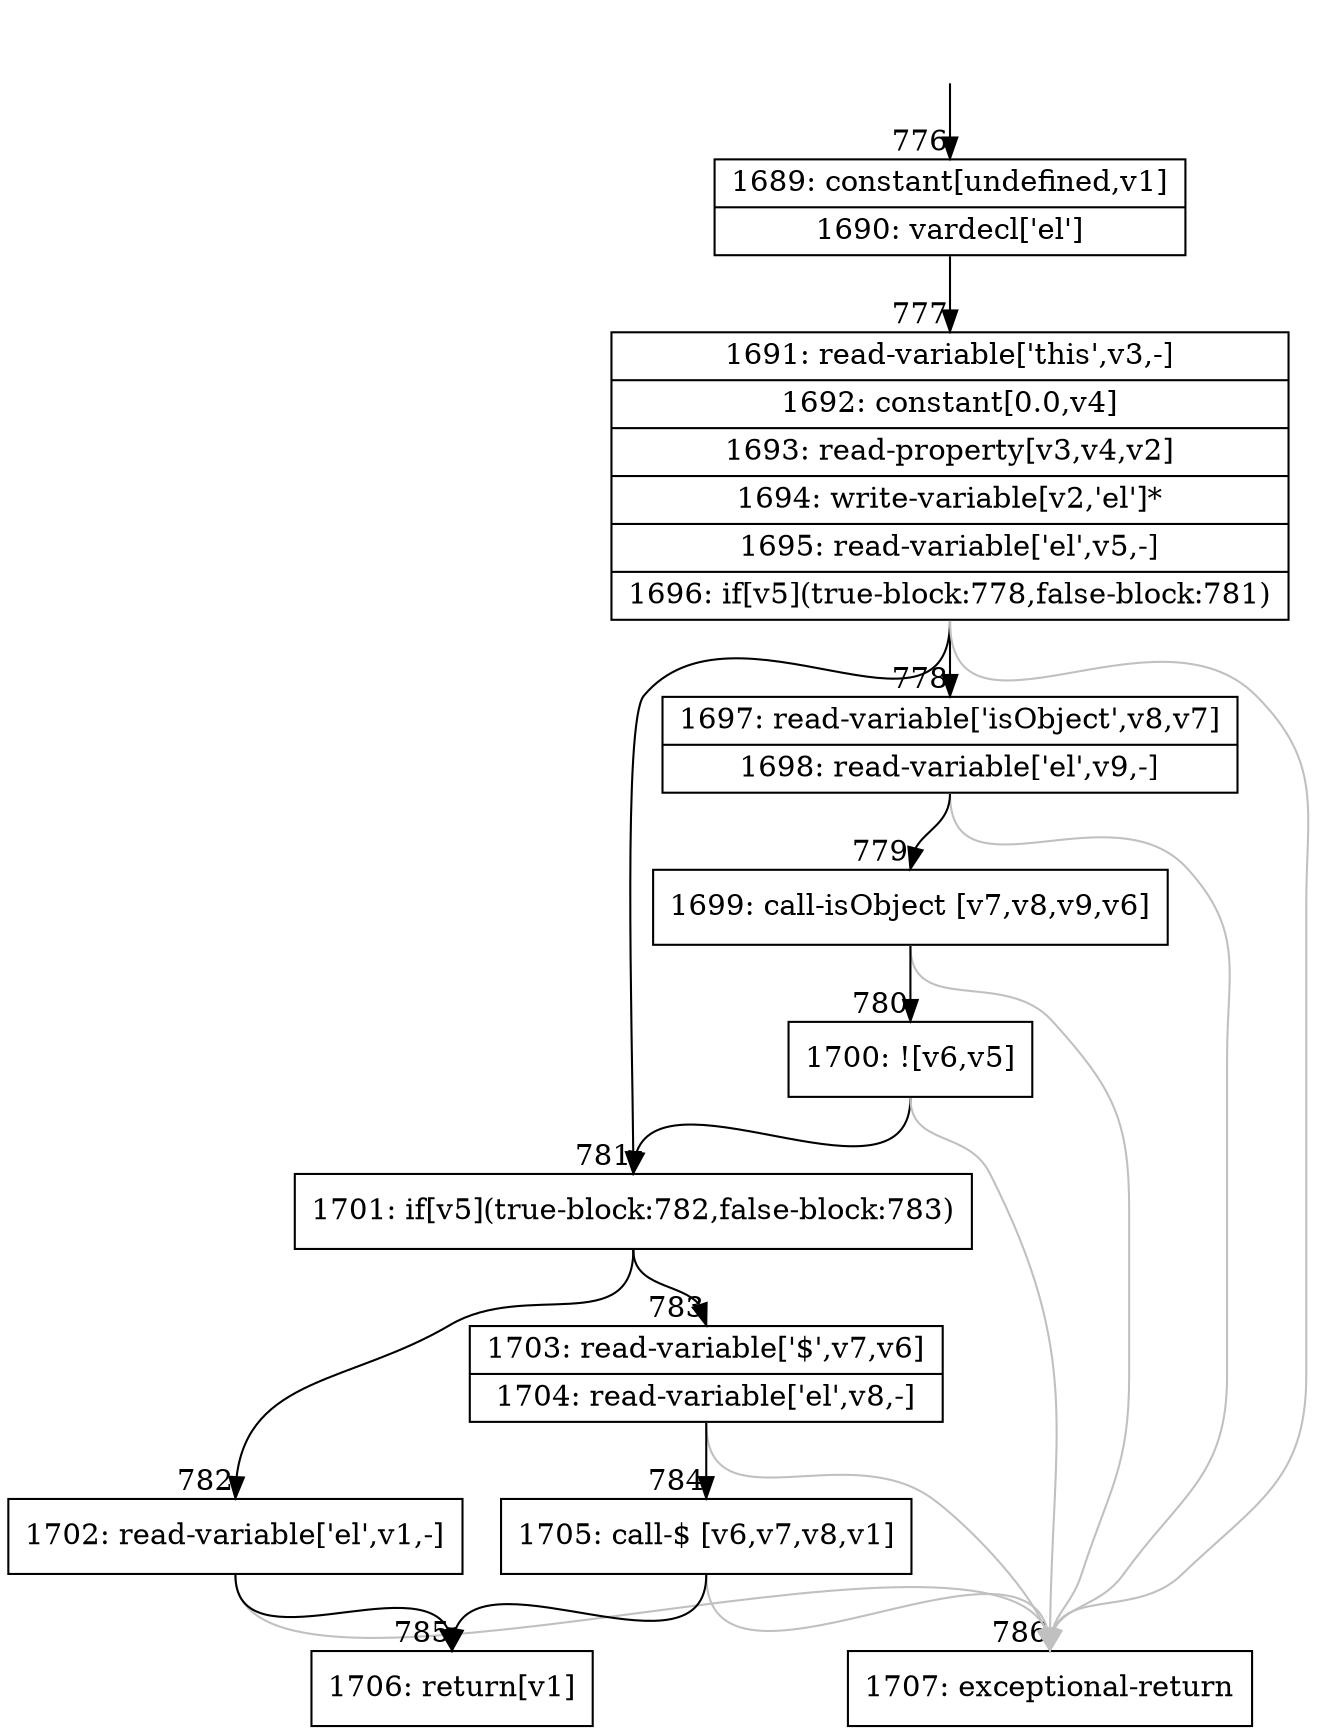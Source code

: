 digraph {
rankdir="TD"
BB_entry71[shape=none,label=""];
BB_entry71 -> BB776 [tailport=s, headport=n, headlabel="    776"]
BB776 [shape=record label="{1689: constant[undefined,v1]|1690: vardecl['el']}" ] 
BB776 -> BB777 [tailport=s, headport=n, headlabel="      777"]
BB777 [shape=record label="{1691: read-variable['this',v3,-]|1692: constant[0.0,v4]|1693: read-property[v3,v4,v2]|1694: write-variable[v2,'el']*|1695: read-variable['el',v5,-]|1696: if[v5](true-block:778,false-block:781)}" ] 
BB777 -> BB781 [tailport=s, headport=n, headlabel="      781"]
BB777 -> BB778 [tailport=s, headport=n, headlabel="      778"]
BB777 -> BB786 [tailport=s, headport=n, color=gray, headlabel="      786"]
BB778 [shape=record label="{1697: read-variable['isObject',v8,v7]|1698: read-variable['el',v9,-]}" ] 
BB778 -> BB779 [tailport=s, headport=n, headlabel="      779"]
BB778 -> BB786 [tailport=s, headport=n, color=gray]
BB779 [shape=record label="{1699: call-isObject [v7,v8,v9,v6]}" ] 
BB779 -> BB780 [tailport=s, headport=n, headlabel="      780"]
BB779 -> BB786 [tailport=s, headport=n, color=gray]
BB780 [shape=record label="{1700: ![v6,v5]}" ] 
BB780 -> BB781 [tailport=s, headport=n]
BB780 -> BB786 [tailport=s, headport=n, color=gray]
BB781 [shape=record label="{1701: if[v5](true-block:782,false-block:783)}" ] 
BB781 -> BB782 [tailport=s, headport=n, headlabel="      782"]
BB781 -> BB783 [tailport=s, headport=n, headlabel="      783"]
BB782 [shape=record label="{1702: read-variable['el',v1,-]}" ] 
BB782 -> BB785 [tailport=s, headport=n, headlabel="      785"]
BB782 -> BB786 [tailport=s, headport=n, color=gray]
BB783 [shape=record label="{1703: read-variable['$',v7,v6]|1704: read-variable['el',v8,-]}" ] 
BB783 -> BB784 [tailport=s, headport=n, headlabel="      784"]
BB783 -> BB786 [tailport=s, headport=n, color=gray]
BB784 [shape=record label="{1705: call-$ [v6,v7,v8,v1]}" ] 
BB784 -> BB785 [tailport=s, headport=n]
BB784 -> BB786 [tailport=s, headport=n, color=gray]
BB785 [shape=record label="{1706: return[v1]}" ] 
BB786 [shape=record label="{1707: exceptional-return}" ] 
//#$~ 470
}
